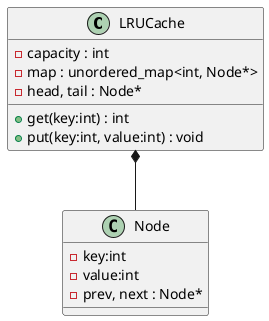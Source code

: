 @startuml
class LRUCache {
  - capacity : int
  - map : unordered_map<int, Node*>
  - head, tail : Node*
  + get(key:int) : int
  + put(key:int, value:int) : void
}
class Node {
  - key:int
  - value:int
  - prev, next : Node*
}
LRUCache *-- Node
@enduml
